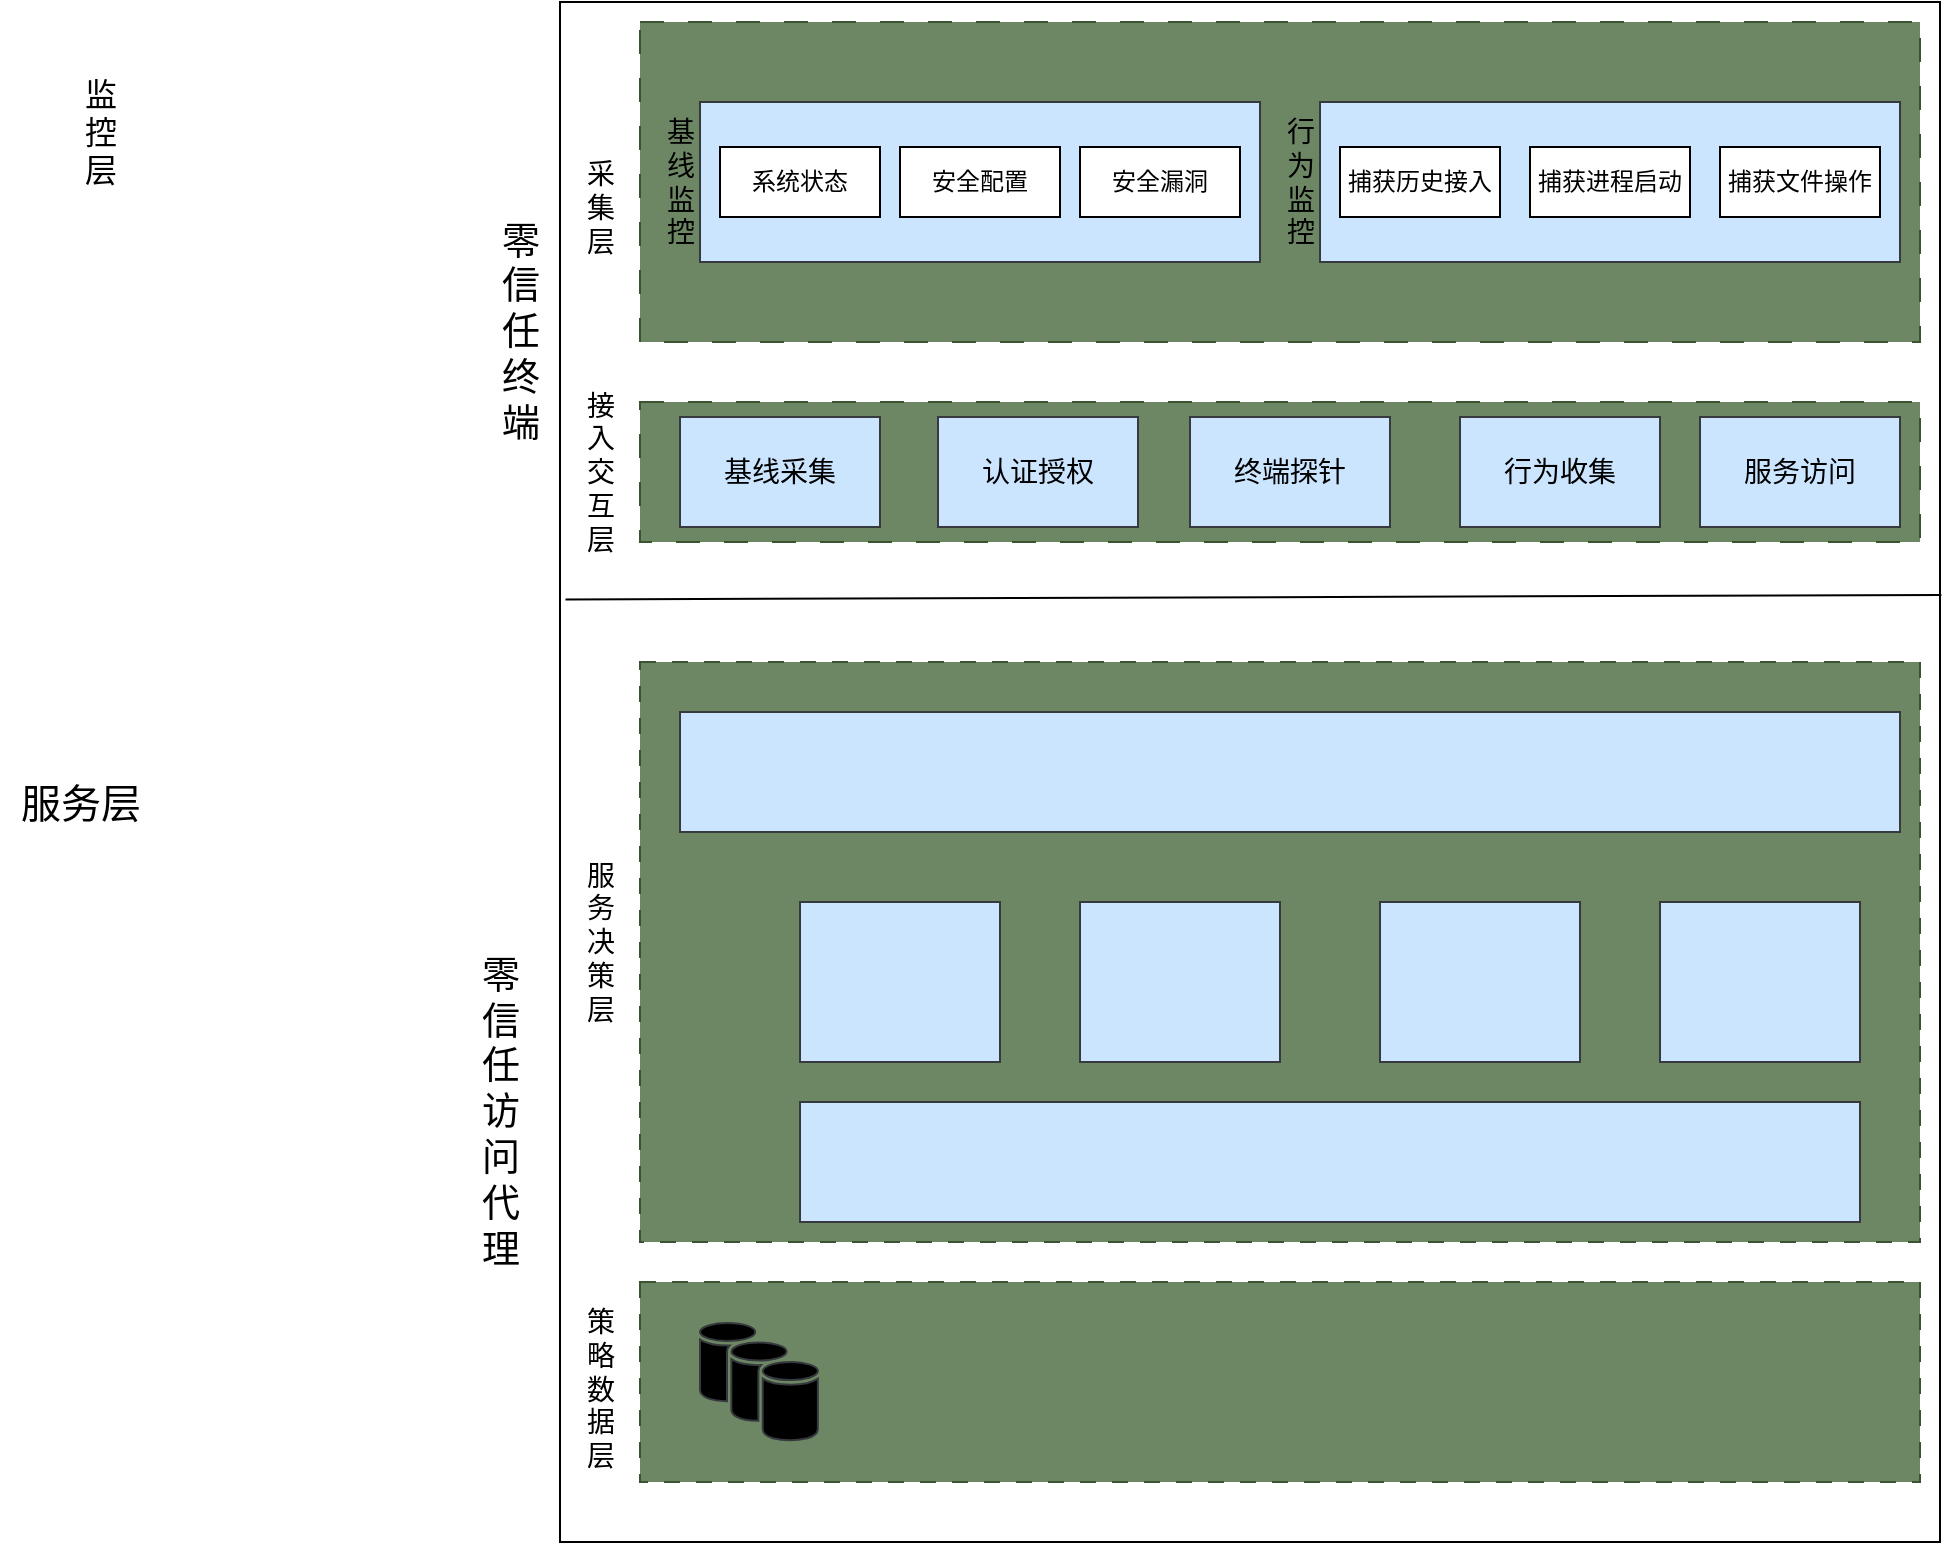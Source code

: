 <mxfile version="23.1.7" type="github">
  <diagram name="第 1 页" id="ms9--4vIe1txsoRL8aFu">
    <mxGraphModel dx="2261" dy="737" grid="1" gridSize="10" guides="1" tooltips="1" connect="1" arrows="1" fold="1" page="1" pageScale="1" pageWidth="827" pageHeight="1169" math="0" shadow="0">
      <root>
        <mxCell id="0" />
        <mxCell id="1" parent="0" />
        <mxCell id="uTqP-Y-jselss-Khx-P8-10" value="" style="rounded=0;whiteSpace=wrap;html=1;fontSize=14;" vertex="1" parent="1">
          <mxGeometry x="80" y="10" width="690" height="770" as="geometry" />
        </mxCell>
        <mxCell id="uTqP-Y-jselss-Khx-P8-3" value="&lt;font style=&quot;font-size: 14px;&quot;&gt;&lt;br style=&quot;font-size: 14px;&quot;&gt;策&lt;br style=&quot;font-size: 14px;&quot;&gt;略&lt;br style=&quot;font-size: 14px;&quot;&gt;数&lt;br style=&quot;font-size: 14px;&quot;&gt;据&lt;br style=&quot;font-size: 14px;&quot;&gt;层&lt;/font&gt;" style="text;html=1;align=center;verticalAlign=middle;resizable=0;points=[];autosize=1;strokeColor=none;fillColor=none;rotation=0;fontSize=14;" vertex="1" parent="1">
          <mxGeometry x="80" y="640" width="40" height="110" as="geometry" />
        </mxCell>
        <mxCell id="uTqP-Y-jselss-Khx-P8-4" value="&lt;span style=&quot;font-size: 19px;&quot;&gt;零&lt;br&gt;信&lt;br&gt;任&lt;br&gt;访&lt;br&gt;问&lt;br&gt;代&lt;br&gt;理&lt;/span&gt;" style="text;html=1;align=center;verticalAlign=middle;resizable=0;points=[];autosize=1;strokeColor=none;fillColor=none;" vertex="1" parent="1">
          <mxGeometry x="30" y="480" width="40" height="170" as="geometry" />
        </mxCell>
        <mxCell id="uTqP-Y-jselss-Khx-P8-8" value="&lt;font style=&quot;font-size: 19px;&quot;&gt;零&lt;br&gt;信&lt;br&gt;任&lt;br&gt;终&lt;br&gt;端&lt;/font&gt;" style="text;html=1;align=center;verticalAlign=middle;resizable=0;points=[];autosize=1;strokeColor=none;fillColor=none;" vertex="1" parent="1">
          <mxGeometry x="40" y="110" width="40" height="130" as="geometry" />
        </mxCell>
        <mxCell id="uTqP-Y-jselss-Khx-P8-21" value="" style="endArrow=none;html=1;rounded=0;exitX=0.004;exitY=0.388;exitDx=0;exitDy=0;exitPerimeter=0;entryX=1.001;entryY=0.385;entryDx=0;entryDy=0;entryPerimeter=0;fontSize=14;" edge="1" parent="1" source="uTqP-Y-jselss-Khx-P8-10" target="uTqP-Y-jselss-Khx-P8-10">
          <mxGeometry width="50" height="50" relative="1" as="geometry">
            <mxPoint x="170" y="310" as="sourcePoint" />
            <mxPoint x="750" y="310" as="targetPoint" />
          </mxGeometry>
        </mxCell>
        <mxCell id="uTqP-Y-jselss-Khx-P8-23" value="" style="rounded=0;whiteSpace=wrap;html=1;fillColor=#6d8764;strokeColor=#3A5431;fontColor=#ffffff;dashed=1;dashPattern=12 12;fontSize=14;" vertex="1" parent="1">
          <mxGeometry x="120" y="20" width="640" height="160" as="geometry" />
        </mxCell>
        <mxCell id="uTqP-Y-jselss-Khx-P8-28" value="&lt;font style=&quot;font-size: 20px;&quot;&gt;服务层&lt;/font&gt;" style="text;html=1;align=center;verticalAlign=middle;resizable=0;points=[];autosize=1;strokeColor=none;fillColor=none;" vertex="1" parent="1">
          <mxGeometry x="-200" y="390" width="80" height="40" as="geometry" />
        </mxCell>
        <mxCell id="uTqP-Y-jselss-Khx-P8-29" value="" style="rounded=0;whiteSpace=wrap;html=1;fillColor=#6d8764;strokeColor=#3A5431;fontColor=#ffffff;dashed=1;dashPattern=8 8;fontSize=14;" vertex="1" parent="1">
          <mxGeometry x="120" y="340" width="640" height="290" as="geometry" />
        </mxCell>
        <mxCell id="uTqP-Y-jselss-Khx-P8-30" value="" style="rounded=0;whiteSpace=wrap;html=1;fillColor=#6d8764;strokeColor=#3A5431;fontColor=#ffffff;dashed=1;dashPattern=8 8;fontSize=14;" vertex="1" parent="1">
          <mxGeometry x="120" y="650" width="640" height="100" as="geometry" />
        </mxCell>
        <mxCell id="uTqP-Y-jselss-Khx-P8-34" value="&lt;font style=&quot;font-size: 14px;&quot;&gt;服&lt;br style=&quot;font-size: 14px;&quot;&gt;务&lt;br style=&quot;font-size: 14px;&quot;&gt;决&lt;br style=&quot;font-size: 14px;&quot;&gt;策&lt;br style=&quot;font-size: 14px;&quot;&gt;层&lt;/font&gt;" style="text;html=1;align=center;verticalAlign=middle;resizable=0;points=[];autosize=1;strokeColor=none;fillColor=none;fontSize=14;" vertex="1" parent="1">
          <mxGeometry x="80" y="430" width="40" height="100" as="geometry" />
        </mxCell>
        <mxCell id="uTqP-Y-jselss-Khx-P8-35" value="&lt;font style=&quot;font-size: 14px;&quot;&gt;采&lt;br style=&quot;font-size: 14px;&quot;&gt;集&lt;br style=&quot;font-size: 14px;&quot;&gt;层&lt;/font&gt;" style="text;html=1;align=center;verticalAlign=middle;resizable=0;points=[];autosize=1;strokeColor=none;fillColor=none;fontSize=14;" vertex="1" parent="1">
          <mxGeometry x="80" y="82.5" width="40" height="60" as="geometry" />
        </mxCell>
        <mxCell id="uTqP-Y-jselss-Khx-P8-37" value="&lt;font style=&quot;font-size: 16px;&quot;&gt;监&lt;br&gt;控&lt;br&gt;层&lt;/font&gt;" style="text;html=1;align=center;verticalAlign=middle;resizable=0;points=[];autosize=1;strokeColor=none;fillColor=none;" vertex="1" parent="1">
          <mxGeometry x="-170" y="40" width="40" height="70" as="geometry" />
        </mxCell>
        <mxCell id="uTqP-Y-jselss-Khx-P8-38" value="" style="rounded=0;whiteSpace=wrap;html=1;fillColor=#cce5ff;strokeColor=#36393d;fontSize=14;" vertex="1" parent="1">
          <mxGeometry x="150" y="60" width="280" height="80" as="geometry" />
        </mxCell>
        <mxCell id="uTqP-Y-jselss-Khx-P8-39" value="" style="rounded=0;whiteSpace=wrap;html=1;fillColor=#cce5ff;strokeColor=#36393d;fontSize=14;" vertex="1" parent="1">
          <mxGeometry x="460" y="60" width="290" height="80" as="geometry" />
        </mxCell>
        <mxCell id="uTqP-Y-jselss-Khx-P8-43" value="" style="rounded=0;whiteSpace=wrap;html=1;fillColor=#6d8764;strokeColor=#3A5431;fontColor=#ffffff;dashed=1;dashPattern=12 12;" vertex="1" parent="1">
          <mxGeometry x="120" y="210" width="640" height="70" as="geometry" />
        </mxCell>
        <mxCell id="uTqP-Y-jselss-Khx-P8-44" value="" style="rounded=0;whiteSpace=wrap;html=1;fillColor=#cce5ff;strokeColor=#36393d;fontSize=14;" vertex="1" parent="1">
          <mxGeometry x="140" y="365" width="610" height="60" as="geometry" />
        </mxCell>
        <mxCell id="uTqP-Y-jselss-Khx-P8-45" value="" style="rounded=0;whiteSpace=wrap;html=1;fillColor=#cce5ff;strokeColor=#36393d;fontSize=14;" vertex="1" parent="1">
          <mxGeometry x="200" y="460" width="100" height="80" as="geometry" />
        </mxCell>
        <mxCell id="uTqP-Y-jselss-Khx-P8-48" value="" style="rounded=0;whiteSpace=wrap;html=1;fillColor=#cce5ff;strokeColor=#36393d;fontSize=14;" vertex="1" parent="1">
          <mxGeometry x="200" y="560" width="530" height="60" as="geometry" />
        </mxCell>
        <mxCell id="uTqP-Y-jselss-Khx-P8-20" value="" style="sketch=0;shadow=0;dashed=0;html=1;strokeColor=#36393d;fillColor=#000000;labelPosition=center;verticalLabelPosition=bottom;verticalAlign=top;outlineConnect=0;align=center;shape=mxgraph.office.databases.database_availability_group;fontSize=14;" vertex="1" parent="1">
          <mxGeometry x="150" y="670.5" width="59" height="59" as="geometry" />
        </mxCell>
        <mxCell id="uTqP-Y-jselss-Khx-P8-50" value="" style="rounded=0;whiteSpace=wrap;html=1;fillColor=#cce5ff;strokeColor=#36393d;fontSize=14;" vertex="1" parent="1">
          <mxGeometry x="340" y="460" width="100" height="80" as="geometry" />
        </mxCell>
        <mxCell id="uTqP-Y-jselss-Khx-P8-51" value="" style="rounded=0;whiteSpace=wrap;html=1;fillColor=#cce5ff;strokeColor=#36393d;fontSize=14;" vertex="1" parent="1">
          <mxGeometry x="490" y="460" width="100" height="80" as="geometry" />
        </mxCell>
        <mxCell id="uTqP-Y-jselss-Khx-P8-52" value="" style="rounded=0;whiteSpace=wrap;html=1;fillColor=#cce5ff;strokeColor=#36393d;fontSize=14;" vertex="1" parent="1">
          <mxGeometry x="630" y="460" width="100" height="80" as="geometry" />
        </mxCell>
        <mxCell id="uTqP-Y-jselss-Khx-P8-53" value="基&lt;br&gt;线&lt;br&gt;监&lt;br&gt;控" style="text;html=1;align=center;verticalAlign=middle;resizable=0;points=[];autosize=1;strokeColor=none;fillColor=none;fontSize=14;" vertex="1" parent="1">
          <mxGeometry x="120" y="60" width="40" height="80" as="geometry" />
        </mxCell>
        <mxCell id="uTqP-Y-jselss-Khx-P8-54" value="安全配置" style="rounded=0;whiteSpace=wrap;html=1;" vertex="1" parent="1">
          <mxGeometry x="250" y="82.5" width="80" height="35" as="geometry" />
        </mxCell>
        <mxCell id="uTqP-Y-jselss-Khx-P8-55" value="安全漏洞" style="rounded=0;whiteSpace=wrap;html=1;" vertex="1" parent="1">
          <mxGeometry x="340" y="82.5" width="80" height="35" as="geometry" />
        </mxCell>
        <mxCell id="uTqP-Y-jselss-Khx-P8-56" value="系统状态" style="rounded=0;whiteSpace=wrap;html=1;" vertex="1" parent="1">
          <mxGeometry x="160" y="82.5" width="80" height="35" as="geometry" />
        </mxCell>
        <mxCell id="uTqP-Y-jselss-Khx-P8-58" value="行&lt;br&gt;为&lt;br&gt;监&lt;br&gt;控" style="text;html=1;align=center;verticalAlign=middle;resizable=0;points=[];autosize=1;strokeColor=none;fillColor=none;fontSize=14;" vertex="1" parent="1">
          <mxGeometry x="430" y="60" width="40" height="80" as="geometry" />
        </mxCell>
        <mxCell id="uTqP-Y-jselss-Khx-P8-61" value="捕获进程启动" style="rounded=0;whiteSpace=wrap;html=1;" vertex="1" parent="1">
          <mxGeometry x="565" y="82.5" width="80" height="35" as="geometry" />
        </mxCell>
        <mxCell id="uTqP-Y-jselss-Khx-P8-63" value="捕获文件操作" style="rounded=0;whiteSpace=wrap;html=1;" vertex="1" parent="1">
          <mxGeometry x="660" y="82.5" width="80" height="35" as="geometry" />
        </mxCell>
        <mxCell id="uTqP-Y-jselss-Khx-P8-65" value="捕获历史接入" style="rounded=0;whiteSpace=wrap;html=1;" vertex="1" parent="1">
          <mxGeometry x="470" y="82.5" width="80" height="35" as="geometry" />
        </mxCell>
        <mxCell id="uTqP-Y-jselss-Khx-P8-68" value="接&lt;br&gt;入&lt;br&gt;交&lt;br&gt;互&lt;br&gt;层" style="text;html=1;align=center;verticalAlign=middle;resizable=0;points=[];autosize=1;strokeColor=none;fillColor=none;fontSize=14;" vertex="1" parent="1">
          <mxGeometry x="80" y="195" width="40" height="100" as="geometry" />
        </mxCell>
        <mxCell id="uTqP-Y-jselss-Khx-P8-69" value="基线采集" style="rounded=0;whiteSpace=wrap;html=1;fillColor=#cce5ff;strokeColor=#36393d;fontSize=14;" vertex="1" parent="1">
          <mxGeometry x="140" y="217.5" width="100" height="55" as="geometry" />
        </mxCell>
        <mxCell id="uTqP-Y-jselss-Khx-P8-72" style="edgeStyle=orthogonalEdgeStyle;rounded=0;orthogonalLoop=1;jettySize=auto;html=1;exitX=0.5;exitY=1;exitDx=0;exitDy=0;" edge="1" parent="1" source="uTqP-Y-jselss-Khx-P8-54" target="uTqP-Y-jselss-Khx-P8-54">
          <mxGeometry relative="1" as="geometry" />
        </mxCell>
        <mxCell id="uTqP-Y-jselss-Khx-P8-73" value="行为收集" style="rounded=0;whiteSpace=wrap;html=1;fillColor=#cce5ff;strokeColor=#36393d;fontSize=14;" vertex="1" parent="1">
          <mxGeometry x="530" y="217.5" width="100" height="55" as="geometry" />
        </mxCell>
        <mxCell id="uTqP-Y-jselss-Khx-P8-74" value="认证授权" style="rounded=0;whiteSpace=wrap;html=1;fillColor=#cce5ff;strokeColor=#36393d;fontSize=14;" vertex="1" parent="1">
          <mxGeometry x="269" y="217.5" width="100" height="55" as="geometry" />
        </mxCell>
        <mxCell id="uTqP-Y-jselss-Khx-P8-75" value="终端探针" style="rounded=0;whiteSpace=wrap;html=1;fillColor=#cce5ff;strokeColor=#36393d;fontSize=14;" vertex="1" parent="1">
          <mxGeometry x="395" y="217.5" width="100" height="55" as="geometry" />
        </mxCell>
        <mxCell id="uTqP-Y-jselss-Khx-P8-78" value="服务访问" style="rounded=0;whiteSpace=wrap;html=1;fillColor=#cce5ff;strokeColor=#36393d;fontSize=14;" vertex="1" parent="1">
          <mxGeometry x="650" y="217.5" width="100" height="55" as="geometry" />
        </mxCell>
      </root>
    </mxGraphModel>
  </diagram>
</mxfile>

